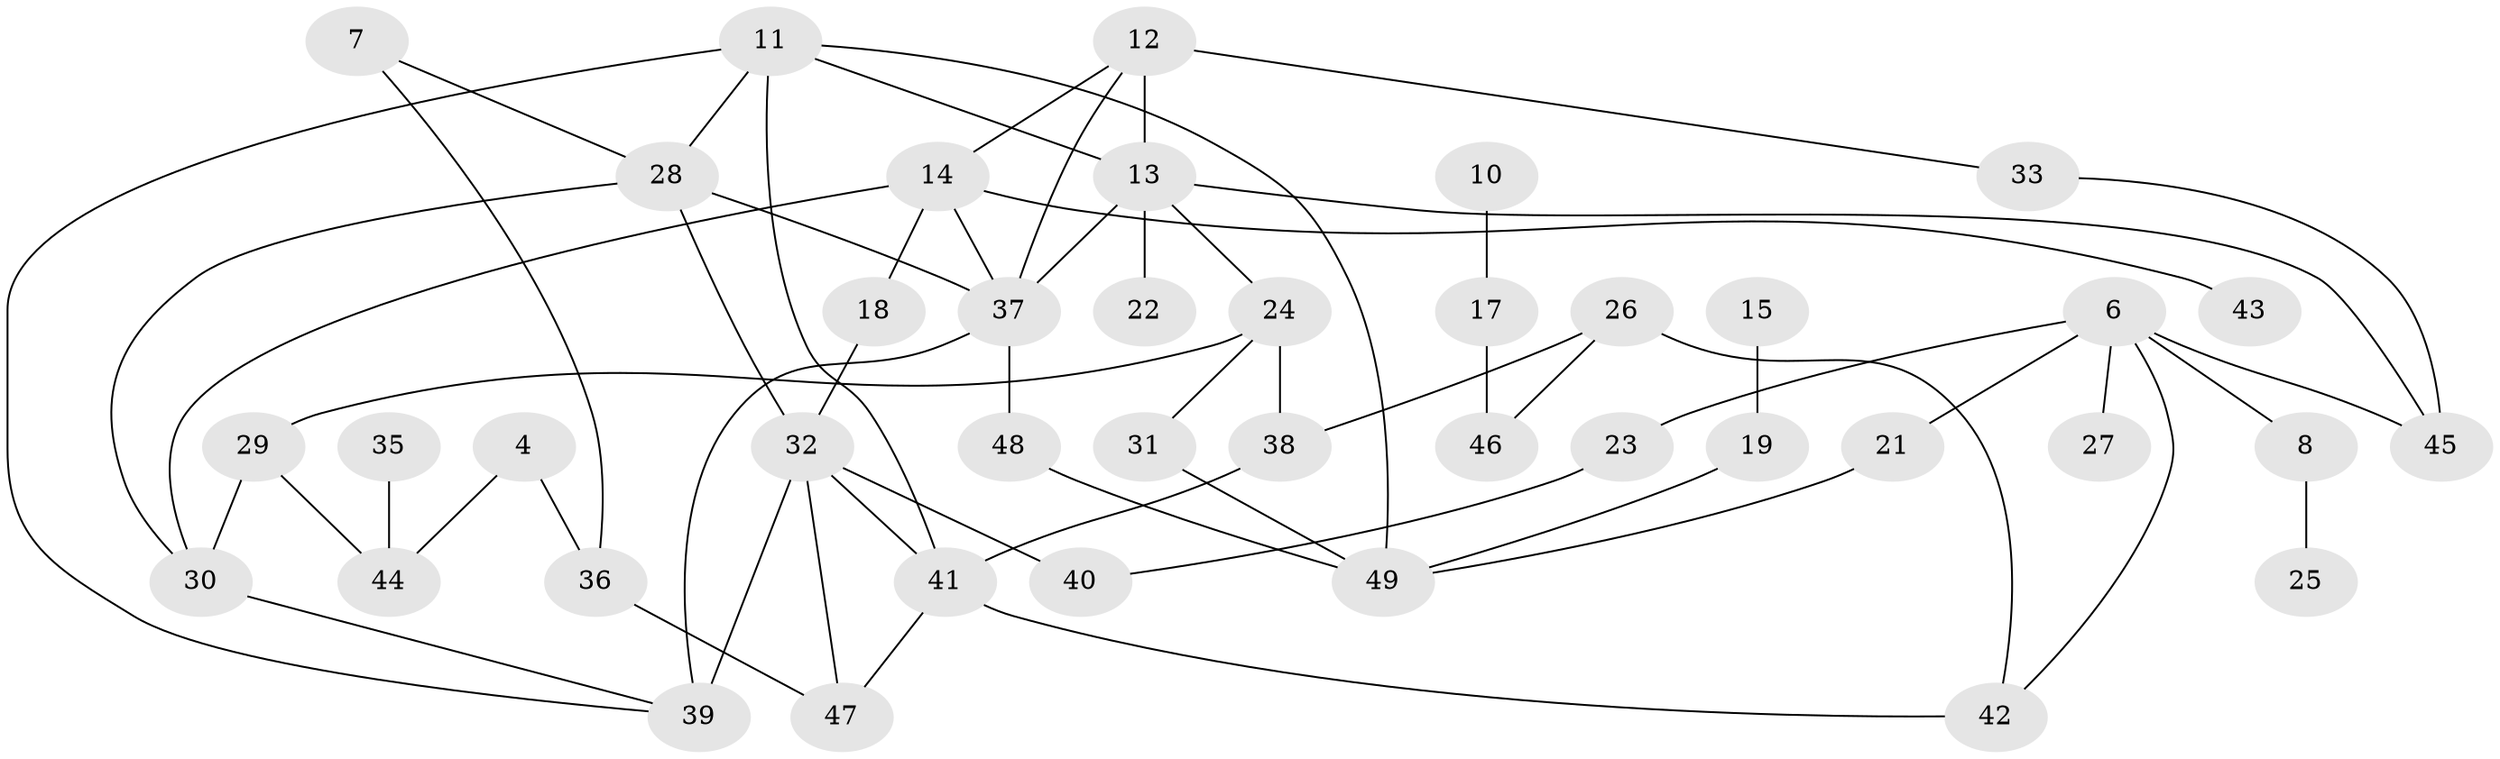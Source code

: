 // original degree distribution, {0: 0.08163265306122448, 2: 0.3163265306122449, 4: 0.16326530612244897, 1: 0.20408163265306123, 3: 0.16326530612244897, 5: 0.04081632653061224, 6: 0.030612244897959183}
// Generated by graph-tools (version 1.1) at 2025/00/03/09/25 03:00:45]
// undirected, 41 vertices, 61 edges
graph export_dot {
graph [start="1"]
  node [color=gray90,style=filled];
  4;
  6;
  7;
  8;
  10;
  11;
  12;
  13;
  14;
  15;
  17;
  18;
  19;
  21;
  22;
  23;
  24;
  25;
  26;
  27;
  28;
  29;
  30;
  31;
  32;
  33;
  35;
  36;
  37;
  38;
  39;
  40;
  41;
  42;
  43;
  44;
  45;
  46;
  47;
  48;
  49;
  4 -- 36 [weight=1.0];
  4 -- 44 [weight=1.0];
  6 -- 8 [weight=1.0];
  6 -- 21 [weight=1.0];
  6 -- 23 [weight=1.0];
  6 -- 27 [weight=1.0];
  6 -- 42 [weight=1.0];
  6 -- 45 [weight=2.0];
  7 -- 28 [weight=1.0];
  7 -- 36 [weight=1.0];
  8 -- 25 [weight=1.0];
  10 -- 17 [weight=1.0];
  11 -- 13 [weight=1.0];
  11 -- 28 [weight=1.0];
  11 -- 39 [weight=1.0];
  11 -- 41 [weight=1.0];
  11 -- 49 [weight=1.0];
  12 -- 13 [weight=2.0];
  12 -- 14 [weight=1.0];
  12 -- 33 [weight=1.0];
  12 -- 37 [weight=1.0];
  13 -- 22 [weight=1.0];
  13 -- 24 [weight=1.0];
  13 -- 37 [weight=1.0];
  13 -- 45 [weight=1.0];
  14 -- 18 [weight=1.0];
  14 -- 30 [weight=1.0];
  14 -- 37 [weight=1.0];
  14 -- 43 [weight=1.0];
  15 -- 19 [weight=1.0];
  17 -- 46 [weight=1.0];
  18 -- 32 [weight=1.0];
  19 -- 49 [weight=1.0];
  21 -- 49 [weight=1.0];
  23 -- 40 [weight=1.0];
  24 -- 29 [weight=1.0];
  24 -- 31 [weight=1.0];
  24 -- 38 [weight=1.0];
  26 -- 38 [weight=1.0];
  26 -- 42 [weight=1.0];
  26 -- 46 [weight=1.0];
  28 -- 30 [weight=1.0];
  28 -- 32 [weight=2.0];
  28 -- 37 [weight=1.0];
  29 -- 30 [weight=1.0];
  29 -- 44 [weight=1.0];
  30 -- 39 [weight=1.0];
  31 -- 49 [weight=1.0];
  32 -- 39 [weight=2.0];
  32 -- 40 [weight=2.0];
  32 -- 41 [weight=1.0];
  32 -- 47 [weight=1.0];
  33 -- 45 [weight=1.0];
  35 -- 44 [weight=1.0];
  36 -- 47 [weight=1.0];
  37 -- 39 [weight=1.0];
  37 -- 48 [weight=1.0];
  38 -- 41 [weight=1.0];
  41 -- 42 [weight=1.0];
  41 -- 47 [weight=1.0];
  48 -- 49 [weight=1.0];
}
